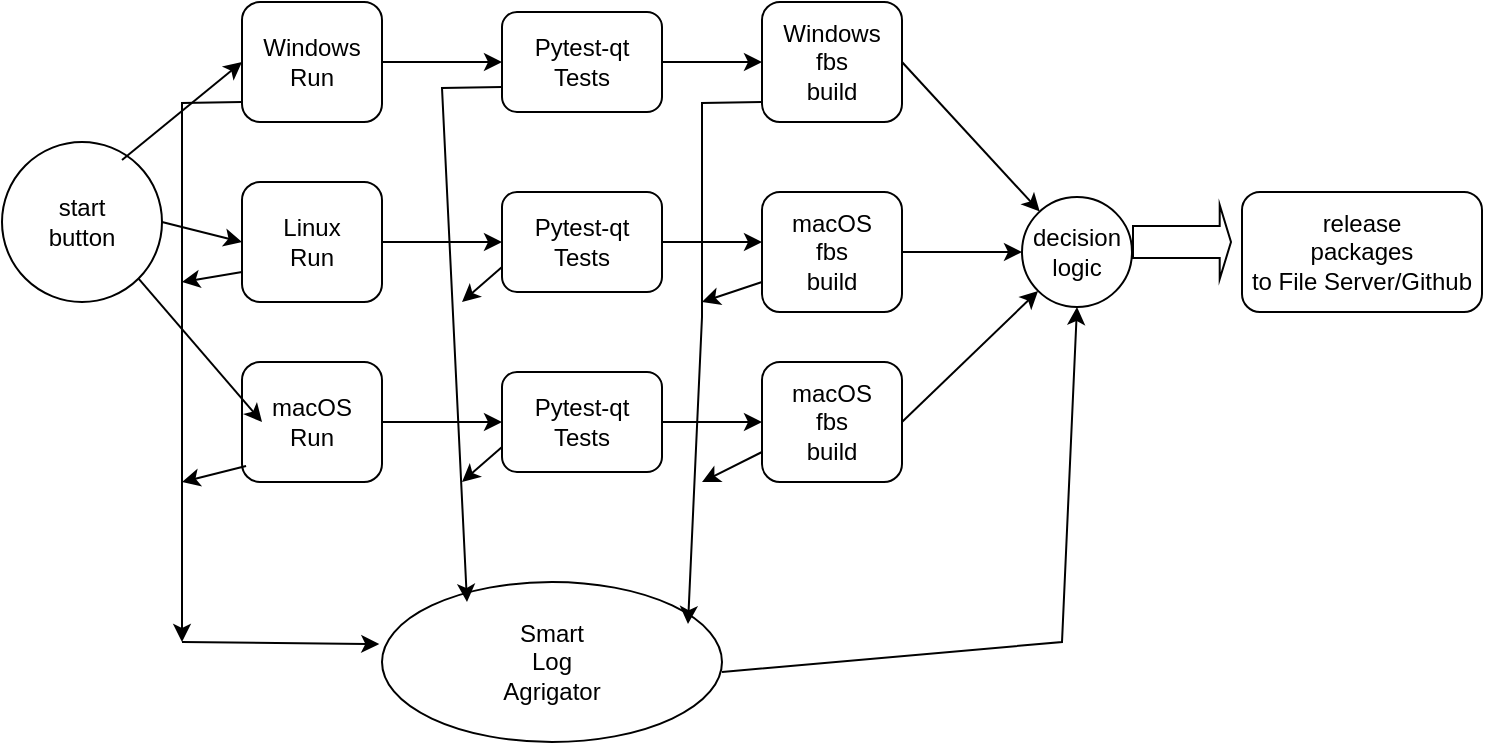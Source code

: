 <mxfile version="26.0.9">
  <diagram name="Page-1" id="EKVGqaM51E6hz0jog52r">
    <mxGraphModel dx="901" dy="687" grid="1" gridSize="10" guides="1" tooltips="1" connect="1" arrows="1" fold="1" page="1" pageScale="1" pageWidth="850" pageHeight="1100" math="0" shadow="0">
      <root>
        <mxCell id="0" />
        <mxCell id="1" parent="0" />
        <mxCell id="_rEdgHoNseUalWhiZFk4-1" value="start&lt;div&gt;button&lt;/div&gt;" style="ellipse;whiteSpace=wrap;html=1;aspect=fixed;" vertex="1" parent="1">
          <mxGeometry x="40" y="290" width="80" height="80" as="geometry" />
        </mxCell>
        <mxCell id="_rEdgHoNseUalWhiZFk4-4" value="&lt;div&gt;Windows&lt;/div&gt;&lt;div&gt;Run&lt;/div&gt;" style="rounded=1;whiteSpace=wrap;html=1;" vertex="1" parent="1">
          <mxGeometry x="160" y="220" width="70" height="60" as="geometry" />
        </mxCell>
        <mxCell id="_rEdgHoNseUalWhiZFk4-5" value="&lt;div&gt;Linux&lt;/div&gt;&lt;div&gt;Run&lt;/div&gt;" style="rounded=1;whiteSpace=wrap;html=1;" vertex="1" parent="1">
          <mxGeometry x="160" y="310" width="70" height="60" as="geometry" />
        </mxCell>
        <mxCell id="_rEdgHoNseUalWhiZFk4-6" value="&lt;div&gt;macOS&lt;/div&gt;&lt;div&gt;Run&lt;/div&gt;" style="rounded=1;whiteSpace=wrap;html=1;" vertex="1" parent="1">
          <mxGeometry x="160" y="400" width="70" height="60" as="geometry" />
        </mxCell>
        <mxCell id="_rEdgHoNseUalWhiZFk4-8" value="Pytest-qt&lt;div&gt;Tests&lt;/div&gt;" style="rounded=1;whiteSpace=wrap;html=1;" vertex="1" parent="1">
          <mxGeometry x="290" y="225" width="80" height="50" as="geometry" />
        </mxCell>
        <mxCell id="_rEdgHoNseUalWhiZFk4-9" value="Pytest-qt&lt;div&gt;Tests&lt;/div&gt;" style="rounded=1;whiteSpace=wrap;html=1;" vertex="1" parent="1">
          <mxGeometry x="290" y="315" width="80" height="50" as="geometry" />
        </mxCell>
        <mxCell id="_rEdgHoNseUalWhiZFk4-10" value="Pytest-qt&lt;div&gt;Tests&lt;/div&gt;" style="rounded=1;whiteSpace=wrap;html=1;" vertex="1" parent="1">
          <mxGeometry x="290" y="405" width="80" height="50" as="geometry" />
        </mxCell>
        <mxCell id="_rEdgHoNseUalWhiZFk4-11" value="Windows&lt;div&gt;fbs&lt;/div&gt;&lt;div&gt;build&lt;/div&gt;" style="rounded=1;whiteSpace=wrap;html=1;" vertex="1" parent="1">
          <mxGeometry x="420" y="220" width="70" height="60" as="geometry" />
        </mxCell>
        <mxCell id="_rEdgHoNseUalWhiZFk4-12" value="macOS&lt;div&gt;fbs&lt;/div&gt;&lt;div&gt;build&lt;/div&gt;" style="rounded=1;whiteSpace=wrap;html=1;" vertex="1" parent="1">
          <mxGeometry x="420" y="315" width="70" height="60" as="geometry" />
        </mxCell>
        <mxCell id="_rEdgHoNseUalWhiZFk4-13" value="macOS&lt;div&gt;fbs&lt;/div&gt;&lt;div&gt;build&lt;/div&gt;" style="rounded=1;whiteSpace=wrap;html=1;" vertex="1" parent="1">
          <mxGeometry x="420" y="400" width="70" height="60" as="geometry" />
        </mxCell>
        <mxCell id="_rEdgHoNseUalWhiZFk4-14" value="Smart&lt;div&gt;Log&lt;/div&gt;&lt;div&gt;Agrigator&lt;/div&gt;" style="ellipse;whiteSpace=wrap;html=1;" vertex="1" parent="1">
          <mxGeometry x="230" y="510" width="170" height="80" as="geometry" />
        </mxCell>
        <mxCell id="_rEdgHoNseUalWhiZFk4-15" value="decision&lt;div&gt;logic&lt;/div&gt;" style="ellipse;whiteSpace=wrap;html=1;aspect=fixed;" vertex="1" parent="1">
          <mxGeometry x="550" y="317.5" width="55" height="55" as="geometry" />
        </mxCell>
        <mxCell id="_rEdgHoNseUalWhiZFk4-16" value="" style="endArrow=classic;html=1;rounded=0;entryX=0;entryY=0.5;entryDx=0;entryDy=0;exitX=0.75;exitY=0.113;exitDx=0;exitDy=0;exitPerimeter=0;" edge="1" parent="1" source="_rEdgHoNseUalWhiZFk4-1" target="_rEdgHoNseUalWhiZFk4-4">
          <mxGeometry width="50" height="50" relative="1" as="geometry">
            <mxPoint x="290" y="360" as="sourcePoint" />
            <mxPoint x="340" y="310" as="targetPoint" />
          </mxGeometry>
        </mxCell>
        <mxCell id="_rEdgHoNseUalWhiZFk4-17" value="" style="endArrow=classic;html=1;rounded=0;entryX=0;entryY=0.5;entryDx=0;entryDy=0;exitX=1;exitY=0.5;exitDx=0;exitDy=0;" edge="1" parent="1" source="_rEdgHoNseUalWhiZFk4-1" target="_rEdgHoNseUalWhiZFk4-5">
          <mxGeometry width="50" height="50" relative="1" as="geometry">
            <mxPoint x="110" y="309" as="sourcePoint" />
            <mxPoint x="170" y="260" as="targetPoint" />
          </mxGeometry>
        </mxCell>
        <mxCell id="_rEdgHoNseUalWhiZFk4-18" value="" style="endArrow=classic;html=1;rounded=0;entryX=0.143;entryY=0.5;entryDx=0;entryDy=0;exitX=1;exitY=1;exitDx=0;exitDy=0;entryPerimeter=0;" edge="1" parent="1" source="_rEdgHoNseUalWhiZFk4-1" target="_rEdgHoNseUalWhiZFk4-6">
          <mxGeometry width="50" height="50" relative="1" as="geometry">
            <mxPoint x="130" y="340" as="sourcePoint" />
            <mxPoint x="170" y="350" as="targetPoint" />
          </mxGeometry>
        </mxCell>
        <mxCell id="_rEdgHoNseUalWhiZFk4-19" value="" style="endArrow=classic;html=1;rounded=0;exitX=1;exitY=0.5;exitDx=0;exitDy=0;" edge="1" parent="1" source="_rEdgHoNseUalWhiZFk4-6" target="_rEdgHoNseUalWhiZFk4-10">
          <mxGeometry width="50" height="50" relative="1" as="geometry">
            <mxPoint x="118" y="368" as="sourcePoint" />
            <mxPoint x="180" y="440" as="targetPoint" />
          </mxGeometry>
        </mxCell>
        <mxCell id="_rEdgHoNseUalWhiZFk4-20" value="" style="endArrow=classic;html=1;rounded=0;exitX=1;exitY=0.5;exitDx=0;exitDy=0;entryX=0;entryY=0.5;entryDx=0;entryDy=0;" edge="1" parent="1" source="_rEdgHoNseUalWhiZFk4-5" target="_rEdgHoNseUalWhiZFk4-9">
          <mxGeometry width="50" height="50" relative="1" as="geometry">
            <mxPoint x="240" y="440" as="sourcePoint" />
            <mxPoint x="300" y="440" as="targetPoint" />
          </mxGeometry>
        </mxCell>
        <mxCell id="_rEdgHoNseUalWhiZFk4-21" value="" style="endArrow=classic;html=1;rounded=0;exitX=1;exitY=0.5;exitDx=0;exitDy=0;" edge="1" parent="1" source="_rEdgHoNseUalWhiZFk4-4" target="_rEdgHoNseUalWhiZFk4-8">
          <mxGeometry width="50" height="50" relative="1" as="geometry">
            <mxPoint x="240" y="350" as="sourcePoint" />
            <mxPoint x="300" y="350" as="targetPoint" />
          </mxGeometry>
        </mxCell>
        <mxCell id="_rEdgHoNseUalWhiZFk4-22" value="" style="endArrow=classic;html=1;rounded=0;exitX=1;exitY=0.5;exitDx=0;exitDy=0;entryX=0;entryY=0.5;entryDx=0;entryDy=0;" edge="1" parent="1" source="_rEdgHoNseUalWhiZFk4-8" target="_rEdgHoNseUalWhiZFk4-11">
          <mxGeometry width="50" height="50" relative="1" as="geometry">
            <mxPoint x="240" y="260" as="sourcePoint" />
            <mxPoint x="300" y="260" as="targetPoint" />
          </mxGeometry>
        </mxCell>
        <mxCell id="_rEdgHoNseUalWhiZFk4-23" value="" style="endArrow=classic;html=1;rounded=0;exitX=1;exitY=0.5;exitDx=0;exitDy=0;" edge="1" parent="1" source="_rEdgHoNseUalWhiZFk4-9">
          <mxGeometry width="50" height="50" relative="1" as="geometry">
            <mxPoint x="380" y="260" as="sourcePoint" />
            <mxPoint x="420" y="340" as="targetPoint" />
          </mxGeometry>
        </mxCell>
        <mxCell id="_rEdgHoNseUalWhiZFk4-24" value="" style="endArrow=classic;html=1;rounded=0;exitX=1;exitY=0.5;exitDx=0;exitDy=0;entryX=0;entryY=0.5;entryDx=0;entryDy=0;" edge="1" parent="1" source="_rEdgHoNseUalWhiZFk4-10" target="_rEdgHoNseUalWhiZFk4-13">
          <mxGeometry width="50" height="50" relative="1" as="geometry">
            <mxPoint x="380" y="350" as="sourcePoint" />
            <mxPoint x="430" y="350" as="targetPoint" />
          </mxGeometry>
        </mxCell>
        <mxCell id="_rEdgHoNseUalWhiZFk4-25" value="" style="endArrow=classic;html=1;rounded=0;exitX=1;exitY=0.5;exitDx=0;exitDy=0;" edge="1" parent="1" source="_rEdgHoNseUalWhiZFk4-11" target="_rEdgHoNseUalWhiZFk4-15">
          <mxGeometry width="50" height="50" relative="1" as="geometry">
            <mxPoint x="380" y="440" as="sourcePoint" />
            <mxPoint x="430" y="440" as="targetPoint" />
          </mxGeometry>
        </mxCell>
        <mxCell id="_rEdgHoNseUalWhiZFk4-26" value="" style="endArrow=classic;html=1;rounded=0;exitX=1;exitY=0.5;exitDx=0;exitDy=0;entryX=0;entryY=0.5;entryDx=0;entryDy=0;" edge="1" parent="1" source="_rEdgHoNseUalWhiZFk4-12" target="_rEdgHoNseUalWhiZFk4-15">
          <mxGeometry width="50" height="50" relative="1" as="geometry">
            <mxPoint x="500" y="260" as="sourcePoint" />
            <mxPoint x="569" y="335" as="targetPoint" />
          </mxGeometry>
        </mxCell>
        <mxCell id="_rEdgHoNseUalWhiZFk4-27" value="" style="endArrow=classic;html=1;rounded=0;exitX=1;exitY=0.5;exitDx=0;exitDy=0;entryX=0;entryY=1;entryDx=0;entryDy=0;" edge="1" parent="1" source="_rEdgHoNseUalWhiZFk4-13" target="_rEdgHoNseUalWhiZFk4-15">
          <mxGeometry width="50" height="50" relative="1" as="geometry">
            <mxPoint x="500" y="355" as="sourcePoint" />
            <mxPoint x="560" y="355" as="targetPoint" />
          </mxGeometry>
        </mxCell>
        <mxCell id="_rEdgHoNseUalWhiZFk4-28" value="" style="endArrow=classic;html=1;rounded=0;exitX=0;exitY=0.75;exitDx=0;exitDy=0;flowAnimation=0;entryX=0.25;entryY=0.125;entryDx=0;entryDy=0;entryPerimeter=0;" edge="1" parent="1" target="_rEdgHoNseUalWhiZFk4-14">
          <mxGeometry width="50" height="50" relative="1" as="geometry">
            <mxPoint x="290" y="262.5" as="sourcePoint" />
            <mxPoint x="260" y="490" as="targetPoint" />
            <Array as="points">
              <mxPoint x="260" y="263" />
            </Array>
          </mxGeometry>
        </mxCell>
        <mxCell id="_rEdgHoNseUalWhiZFk4-32" value="" style="endArrow=classic;html=1;rounded=0;exitX=0;exitY=0.75;exitDx=0;exitDy=0;flowAnimation=0;entryX=0.9;entryY=0.263;entryDx=0;entryDy=0;entryPerimeter=0;" edge="1" parent="1" target="_rEdgHoNseUalWhiZFk4-14">
          <mxGeometry width="50" height="50" relative="1" as="geometry">
            <mxPoint x="420" y="270" as="sourcePoint" />
            <mxPoint x="390" y="540" as="targetPoint" />
            <Array as="points">
              <mxPoint x="390" y="270.5" />
              <mxPoint x="390" y="377.5" />
            </Array>
          </mxGeometry>
        </mxCell>
        <mxCell id="_rEdgHoNseUalWhiZFk4-33" value="" style="endArrow=classic;html=1;rounded=0;exitX=0;exitY=0.75;exitDx=0;exitDy=0;flowAnimation=0;" edge="1" parent="1">
          <mxGeometry width="50" height="50" relative="1" as="geometry">
            <mxPoint x="160" y="270" as="sourcePoint" />
            <mxPoint x="130" y="540" as="targetPoint" />
            <Array as="points">
              <mxPoint x="130" y="270.5" />
              <mxPoint x="130" y="377.5" />
            </Array>
          </mxGeometry>
        </mxCell>
        <mxCell id="_rEdgHoNseUalWhiZFk4-34" value="" style="endArrow=classic;html=1;rounded=0;entryX=-0.008;entryY=0.388;entryDx=0;entryDy=0;entryPerimeter=0;" edge="1" parent="1" target="_rEdgHoNseUalWhiZFk4-14">
          <mxGeometry width="50" height="50" relative="1" as="geometry">
            <mxPoint x="130" y="540" as="sourcePoint" />
            <mxPoint x="340" y="310" as="targetPoint" />
          </mxGeometry>
        </mxCell>
        <mxCell id="_rEdgHoNseUalWhiZFk4-36" value="" style="endArrow=classic;html=1;rounded=0;entryX=0.5;entryY=1;entryDx=0;entryDy=0;" edge="1" parent="1" target="_rEdgHoNseUalWhiZFk4-15">
          <mxGeometry width="50" height="50" relative="1" as="geometry">
            <mxPoint x="400" y="555" as="sourcePoint" />
            <mxPoint x="570" y="380" as="targetPoint" />
            <Array as="points">
              <mxPoint x="570" y="540" />
            </Array>
          </mxGeometry>
        </mxCell>
        <mxCell id="_rEdgHoNseUalWhiZFk4-37" value="" style="shape=flexArrow;endArrow=classic;html=1;rounded=0;width=16;endSize=1.55;" edge="1" parent="1">
          <mxGeometry width="50" height="50" relative="1" as="geometry">
            <mxPoint x="605" y="340" as="sourcePoint" />
            <mxPoint x="655" y="340" as="targetPoint" />
          </mxGeometry>
        </mxCell>
        <mxCell id="_rEdgHoNseUalWhiZFk4-38" value="release&lt;div&gt;packages&lt;/div&gt;&lt;div&gt;to File Server/Github&lt;/div&gt;" style="rounded=1;whiteSpace=wrap;html=1;" vertex="1" parent="1">
          <mxGeometry x="660" y="315" width="120" height="60" as="geometry" />
        </mxCell>
        <mxCell id="_rEdgHoNseUalWhiZFk4-39" value="" style="endArrow=classic;html=1;rounded=0;exitX=0;exitY=0.75;exitDx=0;exitDy=0;" edge="1" parent="1" source="_rEdgHoNseUalWhiZFk4-5">
          <mxGeometry width="50" height="50" relative="1" as="geometry">
            <mxPoint x="400" y="380" as="sourcePoint" />
            <mxPoint x="130" y="360" as="targetPoint" />
          </mxGeometry>
        </mxCell>
        <mxCell id="_rEdgHoNseUalWhiZFk4-40" value="" style="endArrow=classic;html=1;rounded=0;exitX=0.029;exitY=0.867;exitDx=0;exitDy=0;exitPerimeter=0;" edge="1" parent="1" source="_rEdgHoNseUalWhiZFk4-6">
          <mxGeometry width="50" height="50" relative="1" as="geometry">
            <mxPoint x="170" y="365" as="sourcePoint" />
            <mxPoint x="130" y="460" as="targetPoint" />
          </mxGeometry>
        </mxCell>
        <mxCell id="_rEdgHoNseUalWhiZFk4-41" value="" style="endArrow=classic;html=1;rounded=0;exitX=0;exitY=0.75;exitDx=0;exitDy=0;" edge="1" parent="1" source="_rEdgHoNseUalWhiZFk4-9">
          <mxGeometry width="50" height="50" relative="1" as="geometry">
            <mxPoint x="172" y="462" as="sourcePoint" />
            <mxPoint x="270" y="370" as="targetPoint" />
          </mxGeometry>
        </mxCell>
        <mxCell id="_rEdgHoNseUalWhiZFk4-42" value="" style="endArrow=classic;html=1;rounded=0;exitX=0;exitY=0.75;exitDx=0;exitDy=0;" edge="1" parent="1" source="_rEdgHoNseUalWhiZFk4-10">
          <mxGeometry width="50" height="50" relative="1" as="geometry">
            <mxPoint x="182" y="472" as="sourcePoint" />
            <mxPoint x="270" y="460" as="targetPoint" />
          </mxGeometry>
        </mxCell>
        <mxCell id="_rEdgHoNseUalWhiZFk4-43" value="" style="endArrow=classic;html=1;rounded=0;exitX=0;exitY=0.75;exitDx=0;exitDy=0;" edge="1" parent="1" source="_rEdgHoNseUalWhiZFk4-12">
          <mxGeometry width="50" height="50" relative="1" as="geometry">
            <mxPoint x="192" y="482" as="sourcePoint" />
            <mxPoint x="390" y="370" as="targetPoint" />
          </mxGeometry>
        </mxCell>
        <mxCell id="_rEdgHoNseUalWhiZFk4-44" value="" style="endArrow=classic;html=1;rounded=0;exitX=0;exitY=0.75;exitDx=0;exitDy=0;" edge="1" parent="1" source="_rEdgHoNseUalWhiZFk4-13">
          <mxGeometry width="50" height="50" relative="1" as="geometry">
            <mxPoint x="430" y="370" as="sourcePoint" />
            <mxPoint x="390" y="460" as="targetPoint" />
          </mxGeometry>
        </mxCell>
      </root>
    </mxGraphModel>
  </diagram>
</mxfile>
